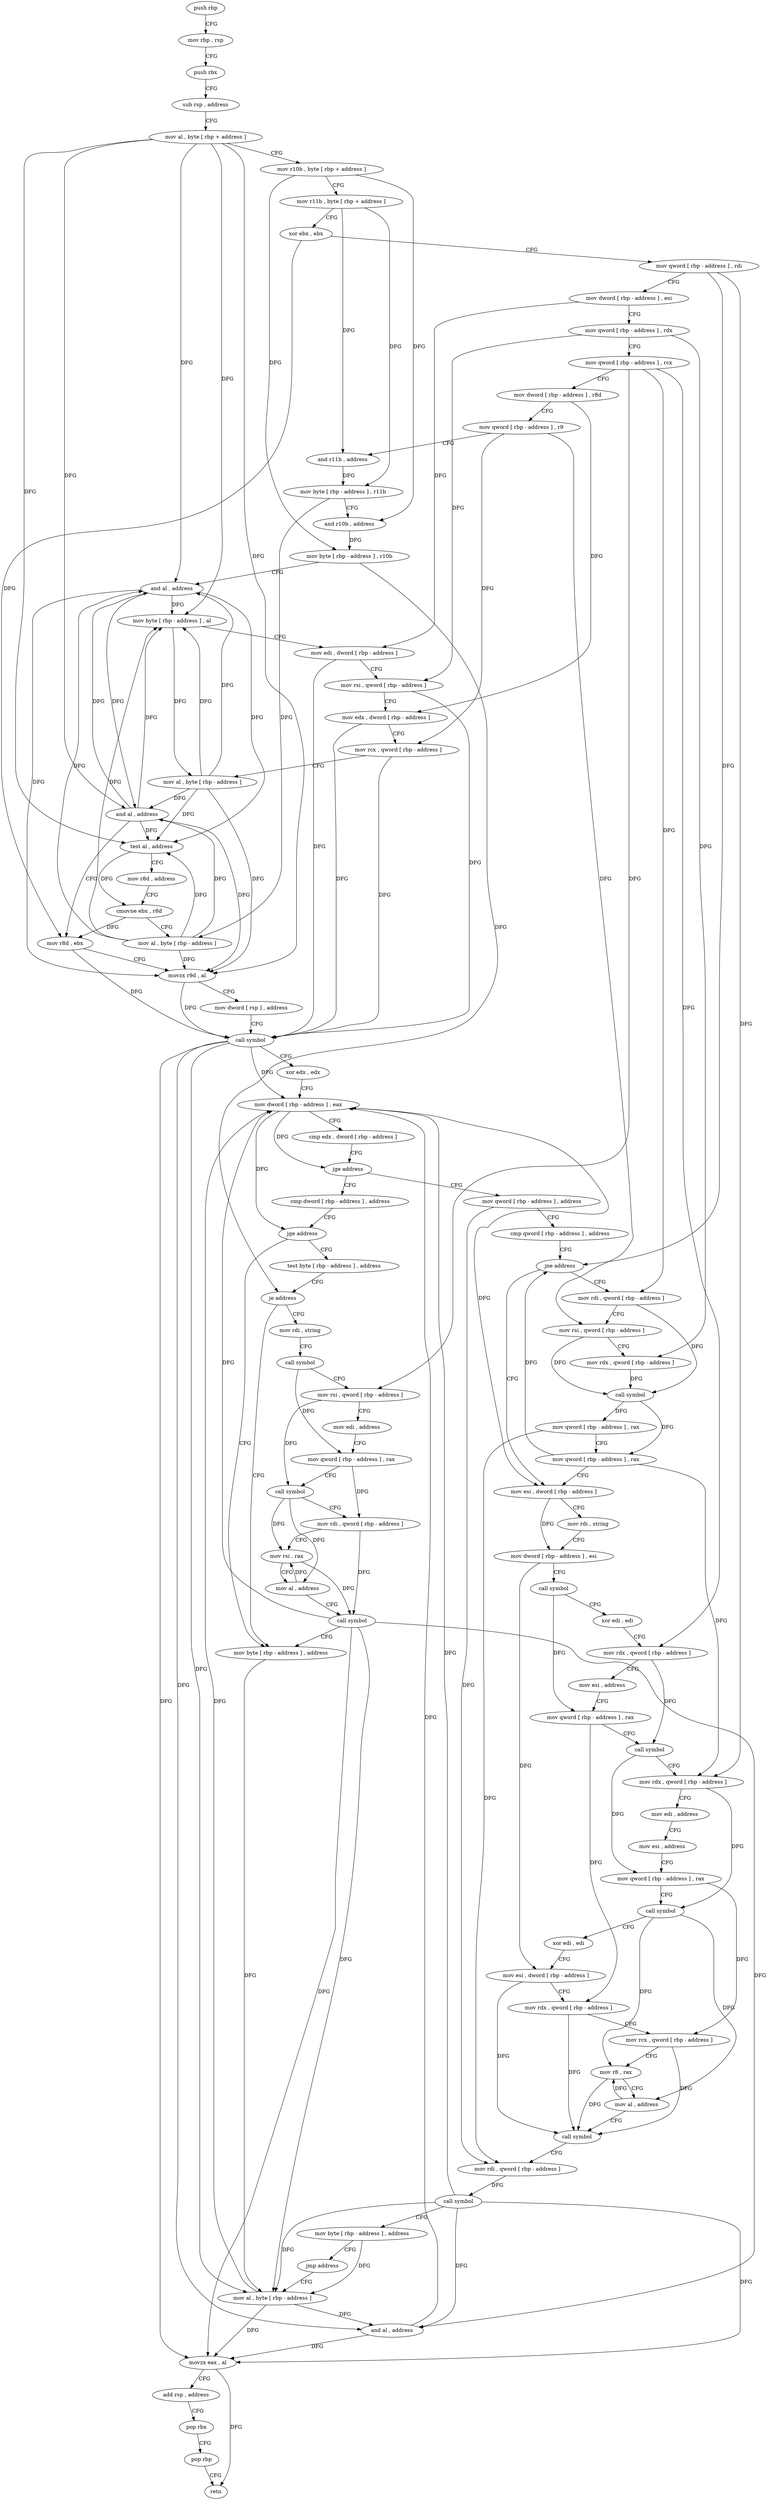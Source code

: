 digraph "func" {
"4230624" [label = "push rbp" ]
"4230625" [label = "mov rbp , rsp" ]
"4230628" [label = "push rbx" ]
"4230629" [label = "sub rsp , address" ]
"4230633" [label = "mov al , byte [ rbp + address ]" ]
"4230636" [label = "mov r10b , byte [ rbp + address ]" ]
"4230640" [label = "mov r11b , byte [ rbp + address ]" ]
"4230644" [label = "xor ebx , ebx" ]
"4230646" [label = "mov qword [ rbp - address ] , rdi" ]
"4230650" [label = "mov dword [ rbp - address ] , esi" ]
"4230653" [label = "mov qword [ rbp - address ] , rdx" ]
"4230657" [label = "mov qword [ rbp - address ] , rcx" ]
"4230661" [label = "mov dword [ rbp - address ] , r8d" ]
"4230665" [label = "mov qword [ rbp - address ] , r9" ]
"4230669" [label = "and r11b , address" ]
"4230673" [label = "mov byte [ rbp - address ] , r11b" ]
"4230677" [label = "and r10b , address" ]
"4230681" [label = "mov byte [ rbp - address ] , r10b" ]
"4230685" [label = "and al , address" ]
"4230687" [label = "mov byte [ rbp - address ] , al" ]
"4230690" [label = "mov edi , dword [ rbp - address ]" ]
"4230693" [label = "mov rsi , qword [ rbp - address ]" ]
"4230697" [label = "mov edx , dword [ rbp - address ]" ]
"4230700" [label = "mov rcx , qword [ rbp - address ]" ]
"4230704" [label = "mov al , byte [ rbp - address ]" ]
"4230707" [label = "test al , address" ]
"4230709" [label = "mov r8d , address" ]
"4230715" [label = "cmovne ebx , r8d" ]
"4230719" [label = "mov al , byte [ rbp - address ]" ]
"4230722" [label = "and al , address" ]
"4230724" [label = "mov r8d , ebx" ]
"4230727" [label = "movzx r9d , al" ]
"4230731" [label = "mov dword [ rsp ] , address" ]
"4230738" [label = "call symbol" ]
"4230743" [label = "xor edx , edx" ]
"4230745" [label = "mov dword [ rbp - address ] , eax" ]
"4230748" [label = "cmp edx , dword [ rbp - address ]" ]
"4230751" [label = "jge address" ]
"4230906" [label = "cmp dword [ rbp - address ] , address" ]
"4230757" [label = "mov qword [ rbp - address ] , address" ]
"4230910" [label = "jge address" ]
"4230973" [label = "mov byte [ rbp - address ] , address" ]
"4230916" [label = "test byte [ rbp - address ] , address" ]
"4230765" [label = "cmp qword [ rbp - address ] , address" ]
"4230770" [label = "jne address" ]
"4230801" [label = "mov esi , dword [ rbp - address ]" ]
"4230776" [label = "mov rdi , qword [ rbp - address ]" ]
"4230977" [label = "mov al , byte [ rbp - address ]" ]
"4230920" [label = "je address" ]
"4230926" [label = "mov rdi , string" ]
"4230804" [label = "mov rdi , string" ]
"4230814" [label = "mov dword [ rbp - address ] , esi" ]
"4230817" [label = "call symbol" ]
"4230822" [label = "xor edi , edi" ]
"4230824" [label = "mov rdx , qword [ rbp - address ]" ]
"4230828" [label = "mov esi , address" ]
"4230833" [label = "mov qword [ rbp - address ] , rax" ]
"4230837" [label = "call symbol" ]
"4230842" [label = "mov rdx , qword [ rbp - address ]" ]
"4230846" [label = "mov edi , address" ]
"4230851" [label = "mov esi , address" ]
"4230856" [label = "mov qword [ rbp - address ] , rax" ]
"4230860" [label = "call symbol" ]
"4230865" [label = "xor edi , edi" ]
"4230867" [label = "mov esi , dword [ rbp - address ]" ]
"4230870" [label = "mov rdx , qword [ rbp - address ]" ]
"4230874" [label = "mov rcx , qword [ rbp - address ]" ]
"4230878" [label = "mov r8 , rax" ]
"4230881" [label = "mov al , address" ]
"4230883" [label = "call symbol" ]
"4230888" [label = "mov rdi , qword [ rbp - address ]" ]
"4230892" [label = "call symbol" ]
"4230897" [label = "mov byte [ rbp - address ] , address" ]
"4230901" [label = "jmp address" ]
"4230780" [label = "mov rsi , qword [ rbp - address ]" ]
"4230784" [label = "mov rdx , qword [ rbp - address ]" ]
"4230788" [label = "call symbol" ]
"4230793" [label = "mov qword [ rbp - address ] , rax" ]
"4230797" [label = "mov qword [ rbp - address ] , rax" ]
"4230936" [label = "call symbol" ]
"4230941" [label = "mov rsi , qword [ rbp - address ]" ]
"4230945" [label = "mov edi , address" ]
"4230950" [label = "mov qword [ rbp - address ] , rax" ]
"4230954" [label = "call symbol" ]
"4230959" [label = "mov rdi , qword [ rbp - address ]" ]
"4230963" [label = "mov rsi , rax" ]
"4230966" [label = "mov al , address" ]
"4230968" [label = "call symbol" ]
"4230980" [label = "and al , address" ]
"4230982" [label = "movzx eax , al" ]
"4230985" [label = "add rsp , address" ]
"4230989" [label = "pop rbx" ]
"4230990" [label = "pop rbp" ]
"4230991" [label = "retn" ]
"4230624" -> "4230625" [ label = "CFG" ]
"4230625" -> "4230628" [ label = "CFG" ]
"4230628" -> "4230629" [ label = "CFG" ]
"4230629" -> "4230633" [ label = "CFG" ]
"4230633" -> "4230636" [ label = "CFG" ]
"4230633" -> "4230685" [ label = "DFG" ]
"4230633" -> "4230687" [ label = "DFG" ]
"4230633" -> "4230707" [ label = "DFG" ]
"4230633" -> "4230722" [ label = "DFG" ]
"4230633" -> "4230727" [ label = "DFG" ]
"4230636" -> "4230640" [ label = "CFG" ]
"4230636" -> "4230677" [ label = "DFG" ]
"4230636" -> "4230681" [ label = "DFG" ]
"4230640" -> "4230644" [ label = "CFG" ]
"4230640" -> "4230669" [ label = "DFG" ]
"4230640" -> "4230673" [ label = "DFG" ]
"4230644" -> "4230646" [ label = "CFG" ]
"4230644" -> "4230724" [ label = "DFG" ]
"4230646" -> "4230650" [ label = "CFG" ]
"4230646" -> "4230770" [ label = "DFG" ]
"4230646" -> "4230842" [ label = "DFG" ]
"4230650" -> "4230653" [ label = "CFG" ]
"4230650" -> "4230690" [ label = "DFG" ]
"4230653" -> "4230657" [ label = "CFG" ]
"4230653" -> "4230693" [ label = "DFG" ]
"4230653" -> "4230784" [ label = "DFG" ]
"4230657" -> "4230661" [ label = "CFG" ]
"4230657" -> "4230824" [ label = "DFG" ]
"4230657" -> "4230776" [ label = "DFG" ]
"4230657" -> "4230941" [ label = "DFG" ]
"4230661" -> "4230665" [ label = "CFG" ]
"4230661" -> "4230697" [ label = "DFG" ]
"4230665" -> "4230669" [ label = "CFG" ]
"4230665" -> "4230700" [ label = "DFG" ]
"4230665" -> "4230780" [ label = "DFG" ]
"4230669" -> "4230673" [ label = "DFG" ]
"4230673" -> "4230677" [ label = "CFG" ]
"4230673" -> "4230719" [ label = "DFG" ]
"4230677" -> "4230681" [ label = "DFG" ]
"4230681" -> "4230685" [ label = "CFG" ]
"4230681" -> "4230920" [ label = "DFG" ]
"4230685" -> "4230687" [ label = "DFG" ]
"4230685" -> "4230707" [ label = "DFG" ]
"4230685" -> "4230722" [ label = "DFG" ]
"4230685" -> "4230727" [ label = "DFG" ]
"4230687" -> "4230690" [ label = "CFG" ]
"4230687" -> "4230704" [ label = "DFG" ]
"4230690" -> "4230693" [ label = "CFG" ]
"4230690" -> "4230738" [ label = "DFG" ]
"4230693" -> "4230697" [ label = "CFG" ]
"4230693" -> "4230738" [ label = "DFG" ]
"4230697" -> "4230700" [ label = "CFG" ]
"4230697" -> "4230738" [ label = "DFG" ]
"4230700" -> "4230704" [ label = "CFG" ]
"4230700" -> "4230738" [ label = "DFG" ]
"4230704" -> "4230707" [ label = "DFG" ]
"4230704" -> "4230685" [ label = "DFG" ]
"4230704" -> "4230687" [ label = "DFG" ]
"4230704" -> "4230722" [ label = "DFG" ]
"4230704" -> "4230727" [ label = "DFG" ]
"4230707" -> "4230709" [ label = "CFG" ]
"4230707" -> "4230715" [ label = "DFG" ]
"4230709" -> "4230715" [ label = "CFG" ]
"4230715" -> "4230719" [ label = "CFG" ]
"4230715" -> "4230724" [ label = "DFG" ]
"4230719" -> "4230722" [ label = "DFG" ]
"4230719" -> "4230685" [ label = "DFG" ]
"4230719" -> "4230687" [ label = "DFG" ]
"4230719" -> "4230707" [ label = "DFG" ]
"4230719" -> "4230727" [ label = "DFG" ]
"4230722" -> "4230724" [ label = "CFG" ]
"4230722" -> "4230685" [ label = "DFG" ]
"4230722" -> "4230687" [ label = "DFG" ]
"4230722" -> "4230707" [ label = "DFG" ]
"4230722" -> "4230727" [ label = "DFG" ]
"4230724" -> "4230727" [ label = "CFG" ]
"4230724" -> "4230738" [ label = "DFG" ]
"4230727" -> "4230731" [ label = "CFG" ]
"4230727" -> "4230738" [ label = "DFG" ]
"4230731" -> "4230738" [ label = "CFG" ]
"4230738" -> "4230743" [ label = "CFG" ]
"4230738" -> "4230745" [ label = "DFG" ]
"4230738" -> "4230977" [ label = "DFG" ]
"4230738" -> "4230980" [ label = "DFG" ]
"4230738" -> "4230982" [ label = "DFG" ]
"4230743" -> "4230745" [ label = "CFG" ]
"4230745" -> "4230748" [ label = "CFG" ]
"4230745" -> "4230751" [ label = "DFG" ]
"4230745" -> "4230910" [ label = "DFG" ]
"4230745" -> "4230801" [ label = "DFG" ]
"4230748" -> "4230751" [ label = "CFG" ]
"4230751" -> "4230906" [ label = "CFG" ]
"4230751" -> "4230757" [ label = "CFG" ]
"4230906" -> "4230910" [ label = "CFG" ]
"4230757" -> "4230765" [ label = "CFG" ]
"4230757" -> "4230888" [ label = "DFG" ]
"4230910" -> "4230973" [ label = "CFG" ]
"4230910" -> "4230916" [ label = "CFG" ]
"4230973" -> "4230977" [ label = "DFG" ]
"4230916" -> "4230920" [ label = "CFG" ]
"4230765" -> "4230770" [ label = "CFG" ]
"4230770" -> "4230801" [ label = "CFG" ]
"4230770" -> "4230776" [ label = "CFG" ]
"4230801" -> "4230804" [ label = "CFG" ]
"4230801" -> "4230814" [ label = "DFG" ]
"4230776" -> "4230780" [ label = "CFG" ]
"4230776" -> "4230788" [ label = "DFG" ]
"4230977" -> "4230980" [ label = "DFG" ]
"4230977" -> "4230745" [ label = "DFG" ]
"4230977" -> "4230982" [ label = "DFG" ]
"4230920" -> "4230973" [ label = "CFG" ]
"4230920" -> "4230926" [ label = "CFG" ]
"4230926" -> "4230936" [ label = "CFG" ]
"4230804" -> "4230814" [ label = "CFG" ]
"4230814" -> "4230817" [ label = "CFG" ]
"4230814" -> "4230867" [ label = "DFG" ]
"4230817" -> "4230822" [ label = "CFG" ]
"4230817" -> "4230833" [ label = "DFG" ]
"4230822" -> "4230824" [ label = "CFG" ]
"4230824" -> "4230828" [ label = "CFG" ]
"4230824" -> "4230837" [ label = "DFG" ]
"4230828" -> "4230833" [ label = "CFG" ]
"4230833" -> "4230837" [ label = "CFG" ]
"4230833" -> "4230870" [ label = "DFG" ]
"4230837" -> "4230842" [ label = "CFG" ]
"4230837" -> "4230856" [ label = "DFG" ]
"4230842" -> "4230846" [ label = "CFG" ]
"4230842" -> "4230860" [ label = "DFG" ]
"4230846" -> "4230851" [ label = "CFG" ]
"4230851" -> "4230856" [ label = "CFG" ]
"4230856" -> "4230860" [ label = "CFG" ]
"4230856" -> "4230874" [ label = "DFG" ]
"4230860" -> "4230865" [ label = "CFG" ]
"4230860" -> "4230878" [ label = "DFG" ]
"4230860" -> "4230881" [ label = "DFG" ]
"4230865" -> "4230867" [ label = "CFG" ]
"4230867" -> "4230870" [ label = "CFG" ]
"4230867" -> "4230883" [ label = "DFG" ]
"4230870" -> "4230874" [ label = "CFG" ]
"4230870" -> "4230883" [ label = "DFG" ]
"4230874" -> "4230878" [ label = "CFG" ]
"4230874" -> "4230883" [ label = "DFG" ]
"4230878" -> "4230881" [ label = "CFG" ]
"4230878" -> "4230883" [ label = "DFG" ]
"4230881" -> "4230883" [ label = "CFG" ]
"4230881" -> "4230878" [ label = "DFG" ]
"4230883" -> "4230888" [ label = "CFG" ]
"4230888" -> "4230892" [ label = "DFG" ]
"4230892" -> "4230897" [ label = "CFG" ]
"4230892" -> "4230745" [ label = "DFG" ]
"4230892" -> "4230977" [ label = "DFG" ]
"4230892" -> "4230980" [ label = "DFG" ]
"4230892" -> "4230982" [ label = "DFG" ]
"4230897" -> "4230901" [ label = "CFG" ]
"4230897" -> "4230977" [ label = "DFG" ]
"4230901" -> "4230977" [ label = "CFG" ]
"4230780" -> "4230784" [ label = "CFG" ]
"4230780" -> "4230788" [ label = "DFG" ]
"4230784" -> "4230788" [ label = "DFG" ]
"4230788" -> "4230793" [ label = "DFG" ]
"4230788" -> "4230797" [ label = "DFG" ]
"4230793" -> "4230797" [ label = "CFG" ]
"4230793" -> "4230888" [ label = "DFG" ]
"4230797" -> "4230801" [ label = "CFG" ]
"4230797" -> "4230770" [ label = "DFG" ]
"4230797" -> "4230842" [ label = "DFG" ]
"4230936" -> "4230941" [ label = "CFG" ]
"4230936" -> "4230950" [ label = "DFG" ]
"4230941" -> "4230945" [ label = "CFG" ]
"4230941" -> "4230954" [ label = "DFG" ]
"4230945" -> "4230950" [ label = "CFG" ]
"4230950" -> "4230954" [ label = "CFG" ]
"4230950" -> "4230959" [ label = "DFG" ]
"4230954" -> "4230959" [ label = "CFG" ]
"4230954" -> "4230963" [ label = "DFG" ]
"4230954" -> "4230966" [ label = "DFG" ]
"4230959" -> "4230963" [ label = "CFG" ]
"4230959" -> "4230968" [ label = "DFG" ]
"4230963" -> "4230966" [ label = "CFG" ]
"4230963" -> "4230968" [ label = "DFG" ]
"4230966" -> "4230968" [ label = "CFG" ]
"4230966" -> "4230963" [ label = "DFG" ]
"4230968" -> "4230973" [ label = "CFG" ]
"4230968" -> "4230745" [ label = "DFG" ]
"4230968" -> "4230980" [ label = "DFG" ]
"4230968" -> "4230982" [ label = "DFG" ]
"4230968" -> "4230977" [ label = "DFG" ]
"4230980" -> "4230982" [ label = "DFG" ]
"4230980" -> "4230745" [ label = "DFG" ]
"4230982" -> "4230985" [ label = "CFG" ]
"4230982" -> "4230991" [ label = "DFG" ]
"4230985" -> "4230989" [ label = "CFG" ]
"4230989" -> "4230990" [ label = "CFG" ]
"4230990" -> "4230991" [ label = "CFG" ]
}
